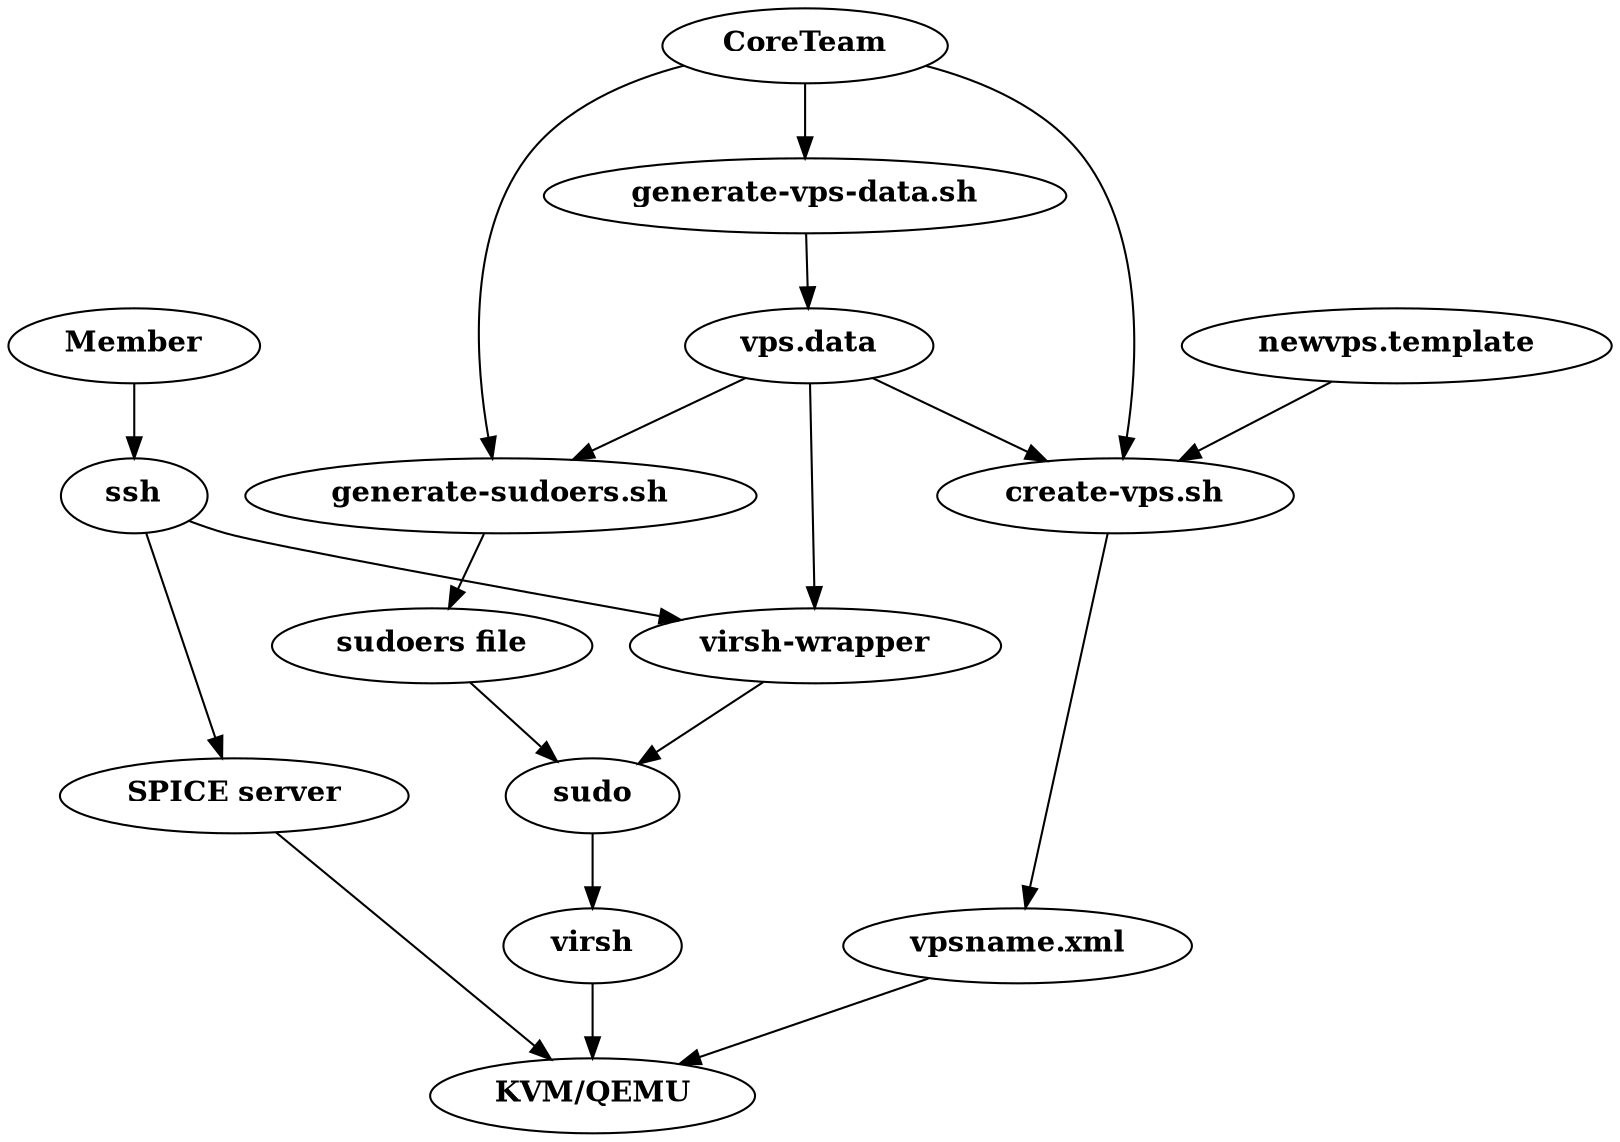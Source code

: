 digraph D {
    virsh [ label=< <b>virsh</b> > ]
    virsh_wrapper [ label=< <b>virsh-wrapper</b> > ]
    ssh [ label=< <b>ssh</b> > ]
    sudo [ label=< <b>sudo</b> > ]
    sudoers [ label=< <b>sudoers file</b> > ]
    generate_sudoers [ label=< <b>generate-sudoers.sh</b> > ]
    spice_server [ label=< <b>SPICE server</b> > ]
    kvm [ label=< <b>KVM/QEMU</b> > ]
    vps_data [ label=< <b>vps.data</b> > ]
    member [ label=< <b>Member</b> > ]
    generate_vps_data [ label=< <b>generate-vps-data.sh</b> > ]
    vps_definition [ label=< <b>vpsname.xml</b> > ]
    vps_template [ label=< <b>newvps.template</b> > ]
    create_vps [ label=< <b>create-vps.sh</b> > ]
    coreteam [ label=< <b>CoreTeam</b> > ]

    ssh -> virsh_wrapper
    virsh_wrapper -> sudo
    sudo -> virsh
    virsh -> kvm
    sudoers -> sudo
    generate_sudoers -> sudoers
    spice_server -> kvm
    ssh -> spice_server
    vps_data -> virsh_wrapper
    vps_data -> generate_sudoers
    vps_data -> create_vps
    generate_vps_data -> vps_data
    member -> ssh
    create_vps -> vps_definition
    vps_template -> create_vps
    vps_definition -> kvm
    coreteam -> generate_sudoers
    coreteam -> generate_vps_data
    coreteam -> create_vps
}